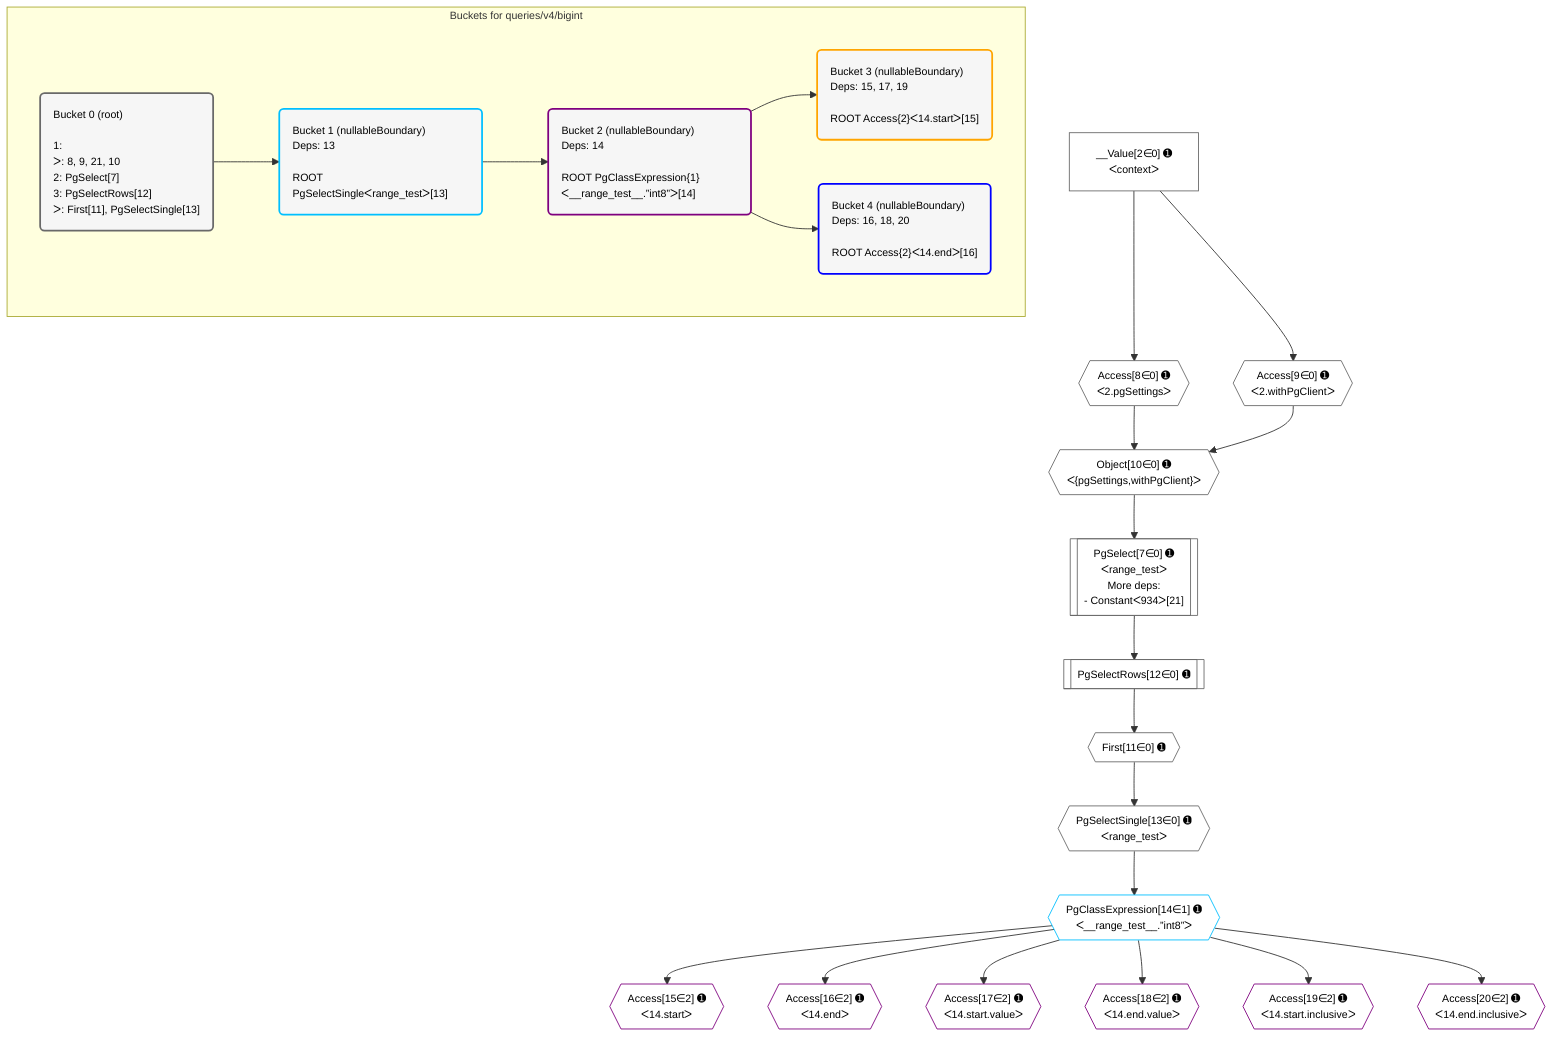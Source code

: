 %%{init: {'themeVariables': { 'fontSize': '12px'}}}%%
graph TD
    classDef path fill:#eee,stroke:#000,color:#000
    classDef plan fill:#fff,stroke-width:1px,color:#000
    classDef itemplan fill:#fff,stroke-width:2px,color:#000
    classDef unbatchedplan fill:#dff,stroke-width:1px,color:#000
    classDef sideeffectplan fill:#fcc,stroke-width:2px,color:#000
    classDef bucket fill:#f6f6f6,color:#000,stroke-width:2px,text-align:left

    subgraph "Buckets for queries/v4/bigint"
    Bucket0("Bucket 0 (root)<br /><br />1: <br />ᐳ: 8, 9, 21, 10<br />2: PgSelect[7]<br />3: PgSelectRows[12]<br />ᐳ: First[11], PgSelectSingle[13]"):::bucket
    Bucket1("Bucket 1 (nullableBoundary)<br />Deps: 13<br /><br />ROOT PgSelectSingleᐸrange_testᐳ[13]"):::bucket
    Bucket2("Bucket 2 (nullableBoundary)<br />Deps: 14<br /><br />ROOT PgClassExpression{1}ᐸ__range_test__.”int8”ᐳ[14]"):::bucket
    Bucket3("Bucket 3 (nullableBoundary)<br />Deps: 15, 17, 19<br /><br />ROOT Access{2}ᐸ14.startᐳ[15]"):::bucket
    Bucket4("Bucket 4 (nullableBoundary)<br />Deps: 16, 18, 20<br /><br />ROOT Access{2}ᐸ14.endᐳ[16]"):::bucket
    end
    Bucket0 --> Bucket1
    Bucket1 --> Bucket2
    Bucket2 --> Bucket3 & Bucket4

    %% plan dependencies
    PgSelect7[["PgSelect[7∈0] ➊<br />ᐸrange_testᐳ<br />More deps:<br />- Constantᐸ934ᐳ[21]"]]:::plan
    Object10{{"Object[10∈0] ➊<br />ᐸ{pgSettings,withPgClient}ᐳ"}}:::plan
    Object10 --> PgSelect7
    Access8{{"Access[8∈0] ➊<br />ᐸ2.pgSettingsᐳ"}}:::plan
    Access9{{"Access[9∈0] ➊<br />ᐸ2.withPgClientᐳ"}}:::plan
    Access8 & Access9 --> Object10
    __Value2["__Value[2∈0] ➊<br />ᐸcontextᐳ"]:::plan
    __Value2 --> Access8
    __Value2 --> Access9
    First11{{"First[11∈0] ➊"}}:::plan
    PgSelectRows12[["PgSelectRows[12∈0] ➊"]]:::plan
    PgSelectRows12 --> First11
    PgSelect7 --> PgSelectRows12
    PgSelectSingle13{{"PgSelectSingle[13∈0] ➊<br />ᐸrange_testᐳ"}}:::plan
    First11 --> PgSelectSingle13
    PgClassExpression14{{"PgClassExpression[14∈1] ➊<br />ᐸ__range_test__.”int8”ᐳ"}}:::plan
    PgSelectSingle13 --> PgClassExpression14
    Access15{{"Access[15∈2] ➊<br />ᐸ14.startᐳ"}}:::plan
    PgClassExpression14 --> Access15
    Access16{{"Access[16∈2] ➊<br />ᐸ14.endᐳ"}}:::plan
    PgClassExpression14 --> Access16
    Access17{{"Access[17∈2] ➊<br />ᐸ14.start.valueᐳ"}}:::plan
    PgClassExpression14 --> Access17
    Access18{{"Access[18∈2] ➊<br />ᐸ14.end.valueᐳ"}}:::plan
    PgClassExpression14 --> Access18
    Access19{{"Access[19∈2] ➊<br />ᐸ14.start.inclusiveᐳ"}}:::plan
    PgClassExpression14 --> Access19
    Access20{{"Access[20∈2] ➊<br />ᐸ14.end.inclusiveᐳ"}}:::plan
    PgClassExpression14 --> Access20

    %% define steps
    classDef bucket0 stroke:#696969
    class Bucket0,__Value2,PgSelect7,Access8,Access9,Object10,First11,PgSelectRows12,PgSelectSingle13 bucket0
    classDef bucket1 stroke:#00bfff
    class Bucket1,PgClassExpression14 bucket1
    classDef bucket2 stroke:#7f007f
    class Bucket2,Access15,Access16,Access17,Access18,Access19,Access20 bucket2
    classDef bucket3 stroke:#ffa500
    class Bucket3 bucket3
    classDef bucket4 stroke:#0000ff
    class Bucket4 bucket4